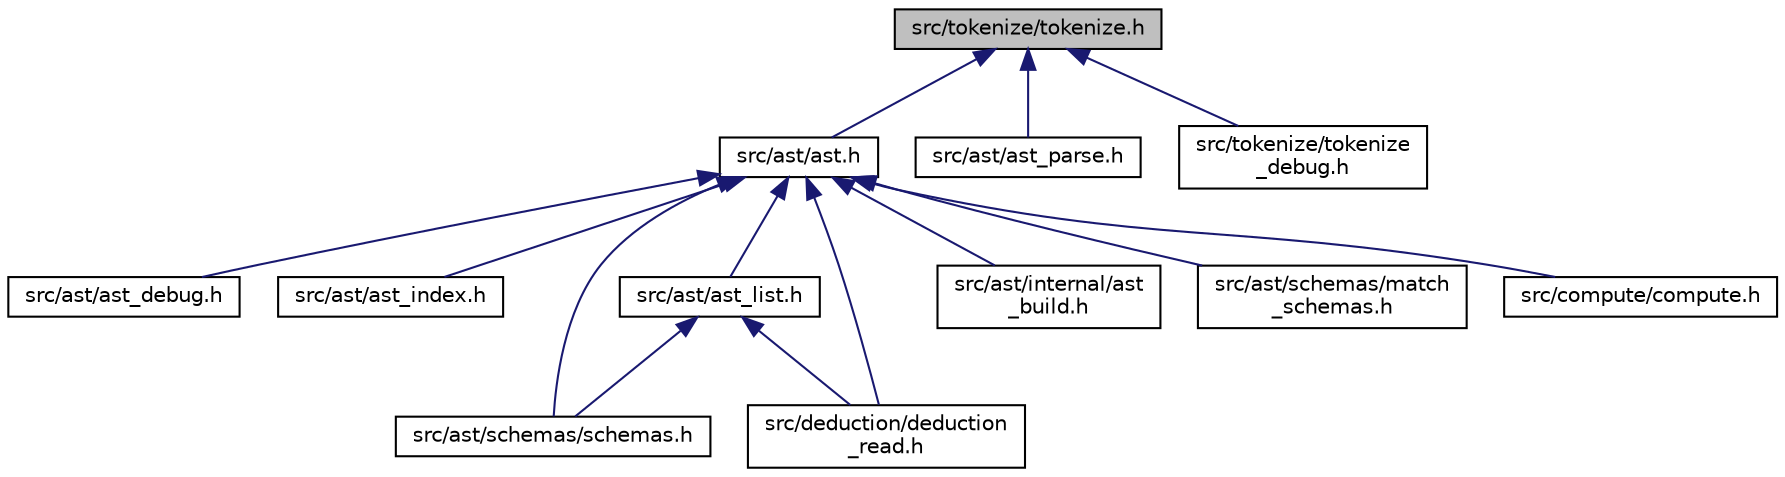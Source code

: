 digraph "src/tokenize/tokenize.h"
{
 // LATEX_PDF_SIZE
  edge [fontname="Helvetica",fontsize="10",labelfontname="Helvetica",labelfontsize="10"];
  node [fontname="Helvetica",fontsize="10",shape=record];
  Node1 [label="src/tokenize/tokenize.h",height=0.2,width=0.4,color="black", fillcolor="grey75", style="filled", fontcolor="black",tooltip="Provides tokenization."];
  Node1 -> Node2 [dir="back",color="midnightblue",fontsize="10",style="solid",fontname="Helvetica"];
  Node2 [label="src/ast/ast.h",height=0.2,width=0.4,color="black", fillcolor="white", style="filled",URL="$ast_8h.html",tooltip="Internal representation of logical formulas in form of Abstract Syntax Tree."];
  Node2 -> Node3 [dir="back",color="midnightblue",fontsize="10",style="solid",fontname="Helvetica"];
  Node3 [label="src/ast/ast_debug.h",height=0.2,width=0.4,color="black", fillcolor="white", style="filled",URL="$ast__debug_8h.html",tooltip="Functions to debug AST."];
  Node2 -> Node4 [dir="back",color="midnightblue",fontsize="10",style="solid",fontname="Helvetica"];
  Node4 [label="src/ast/ast_index.h",height=0.2,width=0.4,color="black", fillcolor="white", style="filled",URL="$ast__index_8h.html",tooltip="Gives unique number for every variable in expression."];
  Node2 -> Node5 [dir="back",color="midnightblue",fontsize="10",style="solid",fontname="Helvetica"];
  Node5 [label="src/ast/ast_list.h",height=0.2,width=0.4,color="black", fillcolor="white", style="filled",URL="$ast__list_8h.html",tooltip="Protects list of AST generated by list.h from redeclaration."];
  Node5 -> Node6 [dir="back",color="midnightblue",fontsize="10",style="solid",fontname="Helvetica"];
  Node6 [label="src/ast/schemas/schemas.h",height=0.2,width=0.4,color="black", fillcolor="white", style="filled",URL="$schemas_8h.html",tooltip="Sets of axiom's schemas."];
  Node5 -> Node7 [dir="back",color="midnightblue",fontsize="10",style="solid",fontname="Helvetica"];
  Node7 [label="src/deduction/deduction\l_read.h",height=0.2,width=0.4,color="black", fillcolor="white", style="filled",URL="$deduction__read_8h.html",tooltip="Functions to read the deduction first line."];
  Node2 -> Node8 [dir="back",color="midnightblue",fontsize="10",style="solid",fontname="Helvetica"];
  Node8 [label="src/ast/internal/ast\l_build.h",height=0.2,width=0.4,color="black", fillcolor="white", style="filled",URL="$ast__build_8h.html",tooltip="Functions to create AST nodes."];
  Node2 -> Node9 [dir="back",color="midnightblue",fontsize="10",style="solid",fontname="Helvetica"];
  Node9 [label="src/ast/schemas/match\l_schemas.h",height=0.2,width=0.4,color="black", fillcolor="white", style="filled",URL="$match__schemas_8h.html",tooltip="Match formulas with schemas."];
  Node2 -> Node6 [dir="back",color="midnightblue",fontsize="10",style="solid",fontname="Helvetica"];
  Node2 -> Node10 [dir="back",color="midnightblue",fontsize="10",style="solid",fontname="Helvetica"];
  Node10 [label="src/compute/compute.h",height=0.2,width=0.4,color="black", fillcolor="white", style="filled",URL="$compute_8h.html",tooltip="Process the logical formula with all of possible sets of values and return's the result."];
  Node2 -> Node7 [dir="back",color="midnightblue",fontsize="10",style="solid",fontname="Helvetica"];
  Node1 -> Node11 [dir="back",color="midnightblue",fontsize="10",style="solid",fontname="Helvetica"];
  Node11 [label="src/ast/ast_parse.h",height=0.2,width=0.4,color="black", fillcolor="white", style="filled",URL="$ast__parse_8h.html",tooltip="Parse AST."];
  Node1 -> Node12 [dir="back",color="midnightblue",fontsize="10",style="solid",fontname="Helvetica"];
  Node12 [label="src/tokenize/tokenize\l_debug.h",height=0.2,width=0.4,color="black", fillcolor="white", style="filled",URL="$tokenize__debug_8h.html",tooltip="Functions to debug tokenization."];
}

